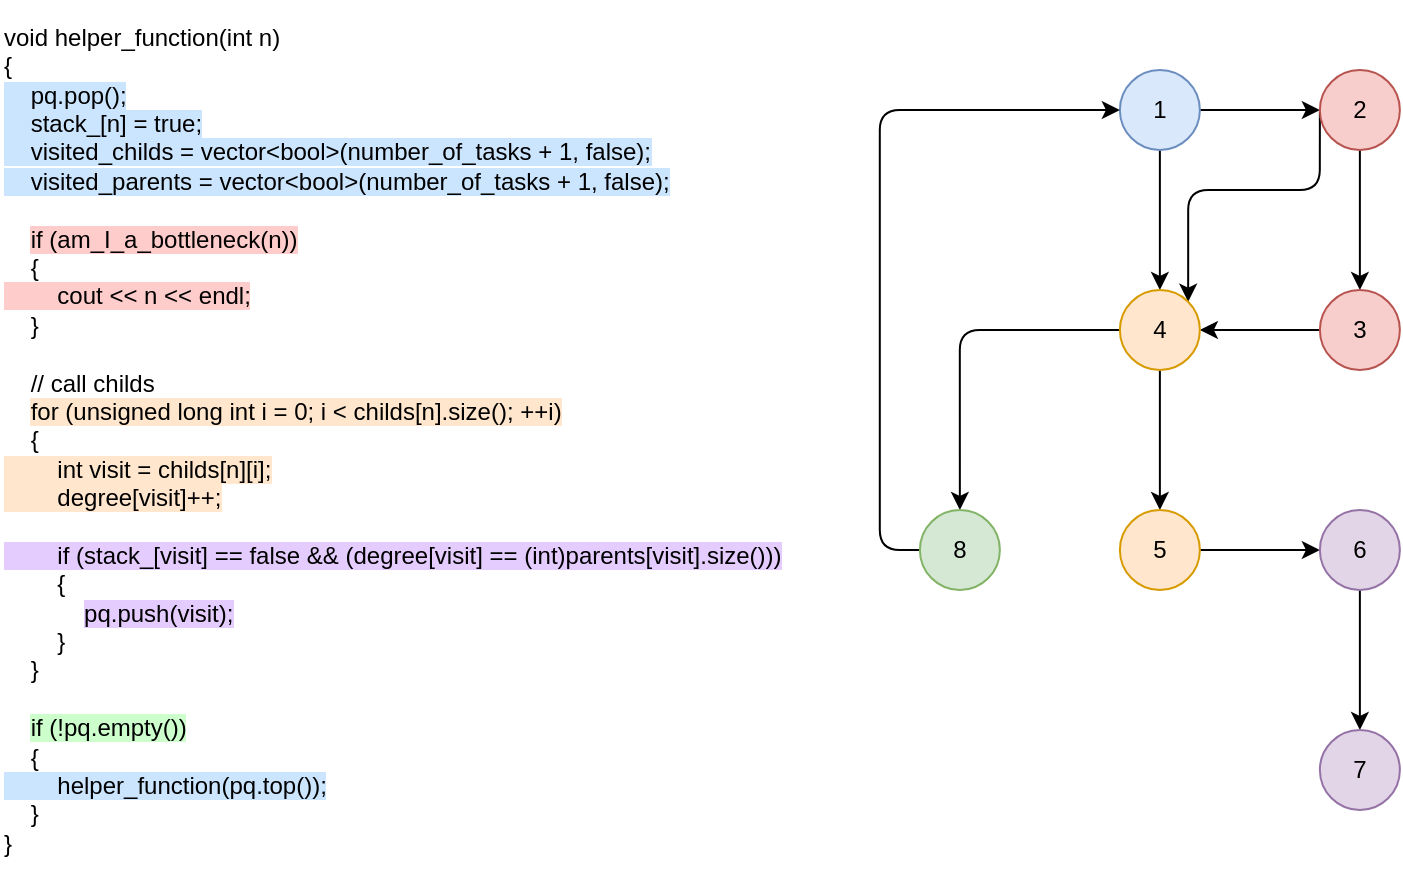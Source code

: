 <mxfile version="21.3.0" type="device">
  <diagram name="Page-1" id="O16oIW7MTGFbL38wEt7E">
    <mxGraphModel dx="1761" dy="605" grid="1" gridSize="10" guides="1" tooltips="1" connect="1" arrows="1" fold="1" page="1" pageScale="1" pageWidth="827" pageHeight="1169" math="0" shadow="0">
      <root>
        <mxCell id="0" />
        <mxCell id="1" parent="0" />
        <mxCell id="eCMuN70A0XHilftcNr7w-8" style="edgeStyle=orthogonalEdgeStyle;rounded=0;orthogonalLoop=1;jettySize=auto;html=1;exitX=1;exitY=0.5;exitDx=0;exitDy=0;entryX=0;entryY=0.5;entryDx=0;entryDy=0;" edge="1" parent="1" source="eCMuN70A0XHilftcNr7w-1" target="eCMuN70A0XHilftcNr7w-4">
          <mxGeometry relative="1" as="geometry" />
        </mxCell>
        <mxCell id="eCMuN70A0XHilftcNr7w-11" style="edgeStyle=orthogonalEdgeStyle;rounded=0;orthogonalLoop=1;jettySize=auto;html=1;exitX=0.5;exitY=1;exitDx=0;exitDy=0;entryX=0.5;entryY=0;entryDx=0;entryDy=0;" edge="1" parent="1" source="eCMuN70A0XHilftcNr7w-1" target="eCMuN70A0XHilftcNr7w-6">
          <mxGeometry relative="1" as="geometry" />
        </mxCell>
        <mxCell id="eCMuN70A0XHilftcNr7w-1" value="1" style="ellipse;whiteSpace=wrap;html=1;aspect=fixed;fillColor=#dae8fc;strokeColor=#6c8ebf;" vertex="1" parent="1">
          <mxGeometry x="469.94" y="75" width="40" height="40" as="geometry" />
        </mxCell>
        <mxCell id="eCMuN70A0XHilftcNr7w-2" value="&lt;div&gt;void helper_function(int n)&lt;/div&gt;&lt;div&gt;{&lt;/div&gt;&lt;div&gt;&lt;span style=&quot;background-color: rgb(204, 229, 255);&quot;&gt;&amp;nbsp; &amp;nbsp; pq.pop();&lt;/span&gt;&lt;/div&gt;&lt;div&gt;&lt;span style=&quot;background-color: rgb(204, 229, 255);&quot;&gt;&amp;nbsp; &amp;nbsp; stack_[n] = true;&lt;/span&gt;&lt;/div&gt;&lt;div&gt;&lt;span style=&quot;background-color: rgb(204, 229, 255);&quot;&gt;&amp;nbsp; &amp;nbsp; visited_childs = vector&amp;lt;bool&amp;gt;(number_of_tasks + 1, false);&lt;/span&gt;&lt;/div&gt;&lt;div&gt;&lt;span style=&quot;background-color: rgb(204, 229, 255);&quot;&gt;&amp;nbsp; &amp;nbsp; visited_parents = vector&amp;lt;bool&amp;gt;(number_of_tasks + 1, false);&lt;/span&gt;&lt;/div&gt;&lt;div&gt;&lt;br&gt;&lt;/div&gt;&lt;div&gt;&amp;nbsp; &amp;nbsp; &lt;span style=&quot;background-color: rgb(255, 204, 204);&quot;&gt;if (am_I_a_bottleneck(n))&lt;/span&gt;&lt;/div&gt;&lt;div&gt;&amp;nbsp; &amp;nbsp; {&lt;/div&gt;&lt;div&gt;&lt;span style=&quot;background-color: rgb(255, 204, 204);&quot;&gt;&amp;nbsp; &amp;nbsp; &amp;nbsp; &amp;nbsp; cout &amp;lt;&amp;lt; n &amp;lt;&amp;lt; endl;&lt;/span&gt;&lt;/div&gt;&lt;div&gt;&amp;nbsp; &amp;nbsp; }&lt;/div&gt;&lt;div&gt;&lt;br&gt;&lt;/div&gt;&lt;div&gt;&amp;nbsp; &amp;nbsp; // call childs&lt;/div&gt;&lt;div&gt;&amp;nbsp; &amp;nbsp; &lt;span style=&quot;background-color: rgb(255, 230, 204);&quot;&gt;for (unsigned long int i = 0; i &amp;lt; childs[n].size(); ++i)&lt;/span&gt;&lt;/div&gt;&lt;div&gt;&amp;nbsp; &amp;nbsp; {&lt;/div&gt;&lt;div&gt;&lt;span style=&quot;background-color: rgb(255, 230, 204);&quot;&gt;&amp;nbsp; &amp;nbsp; &amp;nbsp; &amp;nbsp; int visit = childs[n][i];&lt;/span&gt;&lt;/div&gt;&lt;div&gt;&lt;span style=&quot;background-color: rgb(255, 230, 204);&quot;&gt;&amp;nbsp; &amp;nbsp; &amp;nbsp; &amp;nbsp; degree[visit]++;&lt;/span&gt;&lt;/div&gt;&lt;div&gt;&lt;br&gt;&lt;/div&gt;&lt;div&gt;&lt;span style=&quot;background-color: rgb(229, 204, 255);&quot;&gt;&amp;nbsp; &amp;nbsp; &amp;nbsp; &amp;nbsp; if (stack_[visit] == false &amp;amp;&amp;amp; (degree[visit] == (int)parents[visit].size()))&lt;/span&gt;&lt;/div&gt;&lt;div&gt;&amp;nbsp; &amp;nbsp; &amp;nbsp; &amp;nbsp; {&lt;/div&gt;&lt;div&gt;&amp;nbsp; &amp;nbsp; &amp;nbsp; &amp;nbsp; &amp;nbsp; &amp;nbsp; &lt;span style=&quot;background-color: rgb(229, 204, 255);&quot;&gt;pq.push(visit);&lt;/span&gt;&lt;/div&gt;&lt;div&gt;&amp;nbsp; &amp;nbsp; &amp;nbsp; &amp;nbsp; }&lt;/div&gt;&lt;div&gt;&amp;nbsp; &amp;nbsp; }&lt;/div&gt;&lt;div&gt;&lt;br&gt;&lt;/div&gt;&lt;div&gt;&amp;nbsp; &amp;nbsp; &lt;span style=&quot;background-color: rgb(204, 255, 204);&quot;&gt;if (!pq.empty())&lt;/span&gt;&lt;/div&gt;&lt;div&gt;&amp;nbsp; &amp;nbsp; {&lt;/div&gt;&lt;div&gt;&lt;span style=&quot;background-color: rgb(204, 229, 255);&quot;&gt;&amp;nbsp; &amp;nbsp; &amp;nbsp; &amp;nbsp; helper_function(pq.top());&lt;/span&gt;&lt;/div&gt;&lt;div&gt;&amp;nbsp; &amp;nbsp; }&lt;/div&gt;&lt;div&gt;}&lt;/div&gt;" style="text;html=1;strokeColor=none;fillColor=none;align=left;verticalAlign=middle;whiteSpace=wrap;rounded=0;" vertex="1" parent="1">
          <mxGeometry x="-90" y="40" width="400" height="440" as="geometry" />
        </mxCell>
        <mxCell id="eCMuN70A0XHilftcNr7w-9" style="edgeStyle=orthogonalEdgeStyle;rounded=0;orthogonalLoop=1;jettySize=auto;html=1;exitX=0.5;exitY=1;exitDx=0;exitDy=0;entryX=0.5;entryY=0;entryDx=0;entryDy=0;" edge="1" parent="1" source="eCMuN70A0XHilftcNr7w-4" target="eCMuN70A0XHilftcNr7w-5">
          <mxGeometry relative="1" as="geometry" />
        </mxCell>
        <mxCell id="eCMuN70A0XHilftcNr7w-12" style="edgeStyle=orthogonalEdgeStyle;orthogonalLoop=1;jettySize=auto;html=1;exitX=0;exitY=0.5;exitDx=0;exitDy=0;entryX=1;entryY=0;entryDx=0;entryDy=0;rounded=1;" edge="1" parent="1" source="eCMuN70A0XHilftcNr7w-4" target="eCMuN70A0XHilftcNr7w-6">
          <mxGeometry relative="1" as="geometry">
            <Array as="points">
              <mxPoint x="569.94" y="135" />
              <mxPoint x="503.94" y="135" />
            </Array>
          </mxGeometry>
        </mxCell>
        <mxCell id="eCMuN70A0XHilftcNr7w-4" value="2" style="ellipse;whiteSpace=wrap;html=1;aspect=fixed;fillColor=#f8cecc;strokeColor=#b85450;" vertex="1" parent="1">
          <mxGeometry x="569.94" y="75" width="40" height="40" as="geometry" />
        </mxCell>
        <mxCell id="eCMuN70A0XHilftcNr7w-10" style="edgeStyle=orthogonalEdgeStyle;rounded=0;orthogonalLoop=1;jettySize=auto;html=1;exitX=0;exitY=0.5;exitDx=0;exitDy=0;" edge="1" parent="1" source="eCMuN70A0XHilftcNr7w-5" target="eCMuN70A0XHilftcNr7w-6">
          <mxGeometry relative="1" as="geometry" />
        </mxCell>
        <mxCell id="eCMuN70A0XHilftcNr7w-5" value="3" style="ellipse;whiteSpace=wrap;html=1;aspect=fixed;fillColor=#f8cecc;strokeColor=#b85450;" vertex="1" parent="1">
          <mxGeometry x="569.94" y="185" width="40" height="40" as="geometry" />
        </mxCell>
        <mxCell id="eCMuN70A0XHilftcNr7w-14" style="edgeStyle=orthogonalEdgeStyle;rounded=0;orthogonalLoop=1;jettySize=auto;html=1;exitX=0.5;exitY=1;exitDx=0;exitDy=0;entryX=0.5;entryY=0;entryDx=0;entryDy=0;" edge="1" parent="1" source="eCMuN70A0XHilftcNr7w-6" target="eCMuN70A0XHilftcNr7w-13">
          <mxGeometry relative="1" as="geometry" />
        </mxCell>
        <mxCell id="eCMuN70A0XHilftcNr7w-21" style="edgeStyle=orthogonalEdgeStyle;orthogonalLoop=1;jettySize=auto;html=1;exitX=0;exitY=0.5;exitDx=0;exitDy=0;entryX=0.5;entryY=0;entryDx=0;entryDy=0;rounded=1;" edge="1" parent="1" source="eCMuN70A0XHilftcNr7w-6" target="eCMuN70A0XHilftcNr7w-19">
          <mxGeometry relative="1" as="geometry" />
        </mxCell>
        <mxCell id="eCMuN70A0XHilftcNr7w-6" value="4" style="ellipse;whiteSpace=wrap;html=1;aspect=fixed;fillColor=#ffe6cc;strokeColor=#d79b00;" vertex="1" parent="1">
          <mxGeometry x="469.94" y="185" width="40" height="40" as="geometry" />
        </mxCell>
        <mxCell id="eCMuN70A0XHilftcNr7w-16" style="edgeStyle=orthogonalEdgeStyle;rounded=0;orthogonalLoop=1;jettySize=auto;html=1;entryX=0;entryY=0.5;entryDx=0;entryDy=0;" edge="1" parent="1" source="eCMuN70A0XHilftcNr7w-13" target="eCMuN70A0XHilftcNr7w-15">
          <mxGeometry relative="1" as="geometry" />
        </mxCell>
        <mxCell id="eCMuN70A0XHilftcNr7w-13" value="5" style="ellipse;whiteSpace=wrap;html=1;aspect=fixed;fillColor=#ffe6cc;strokeColor=#d79b00;" vertex="1" parent="1">
          <mxGeometry x="469.94" y="295" width="40" height="40" as="geometry" />
        </mxCell>
        <mxCell id="eCMuN70A0XHilftcNr7w-18" style="edgeStyle=orthogonalEdgeStyle;rounded=0;orthogonalLoop=1;jettySize=auto;html=1;exitX=0.5;exitY=1;exitDx=0;exitDy=0;entryX=0.5;entryY=0;entryDx=0;entryDy=0;" edge="1" parent="1" source="eCMuN70A0XHilftcNr7w-15" target="eCMuN70A0XHilftcNr7w-17">
          <mxGeometry relative="1" as="geometry" />
        </mxCell>
        <mxCell id="eCMuN70A0XHilftcNr7w-15" value="6" style="ellipse;whiteSpace=wrap;html=1;aspect=fixed;fillColor=#e1d5e7;strokeColor=#9673a6;" vertex="1" parent="1">
          <mxGeometry x="569.94" y="295" width="40" height="40" as="geometry" />
        </mxCell>
        <mxCell id="eCMuN70A0XHilftcNr7w-17" value="7" style="ellipse;whiteSpace=wrap;html=1;aspect=fixed;fillColor=#e1d5e7;strokeColor=#9673a6;" vertex="1" parent="1">
          <mxGeometry x="569.94" y="405" width="40" height="40" as="geometry" />
        </mxCell>
        <mxCell id="eCMuN70A0XHilftcNr7w-22" style="edgeStyle=orthogonalEdgeStyle;orthogonalLoop=1;jettySize=auto;html=1;exitX=0;exitY=0.5;exitDx=0;exitDy=0;entryX=0;entryY=0.5;entryDx=0;entryDy=0;rounded=1;" edge="1" parent="1" source="eCMuN70A0XHilftcNr7w-19" target="eCMuN70A0XHilftcNr7w-1">
          <mxGeometry relative="1" as="geometry" />
        </mxCell>
        <mxCell id="eCMuN70A0XHilftcNr7w-19" value="8" style="ellipse;whiteSpace=wrap;html=1;aspect=fixed;fillColor=#d5e8d4;strokeColor=#82b366;" vertex="1" parent="1">
          <mxGeometry x="369.94" y="295" width="40" height="40" as="geometry" />
        </mxCell>
      </root>
    </mxGraphModel>
  </diagram>
</mxfile>

